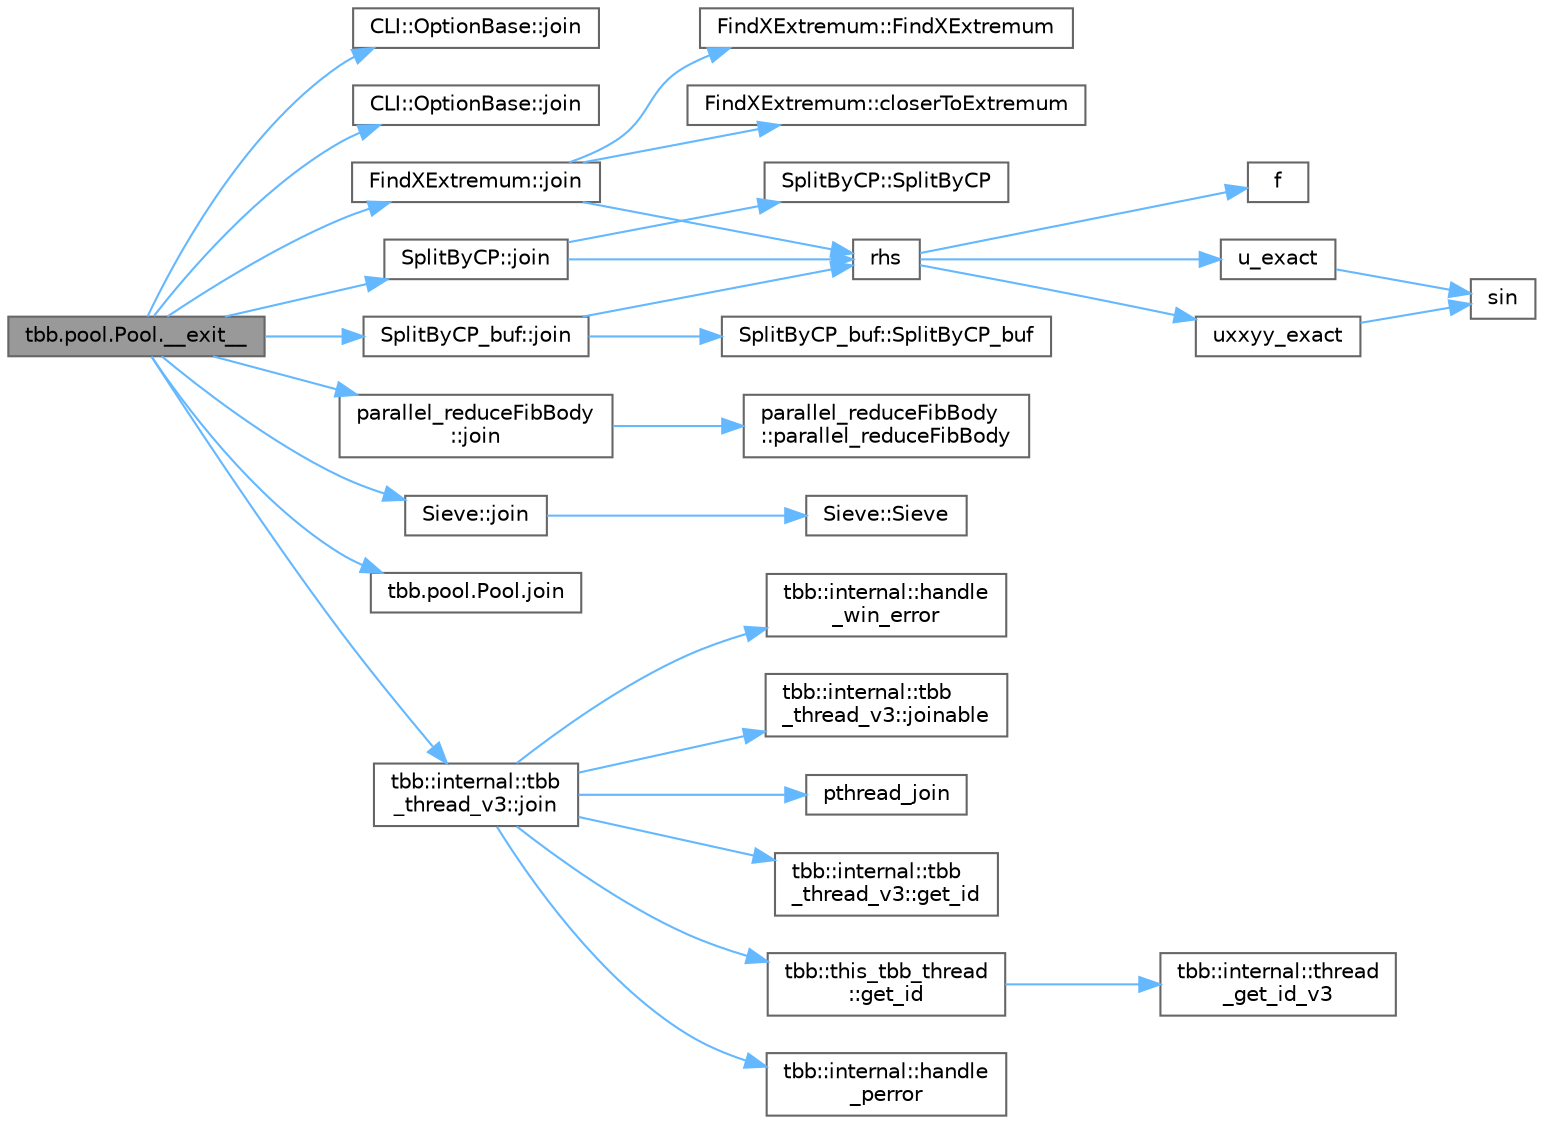 digraph "tbb.pool.Pool.__exit__"
{
 // LATEX_PDF_SIZE
  bgcolor="transparent";
  edge [fontname=Helvetica,fontsize=10,labelfontname=Helvetica,labelfontsize=10];
  node [fontname=Helvetica,fontsize=10,shape=box,height=0.2,width=0.4];
  rankdir="LR";
  Node1 [id="Node000001",label="tbb.pool.Pool.__exit__",height=0.2,width=0.4,color="gray40", fillcolor="grey60", style="filled", fontcolor="black",tooltip=" "];
  Node1 -> Node2 [id="edge31_Node000001_Node000002",color="steelblue1",style="solid",tooltip=" "];
  Node2 [id="Node000002",label="CLI::OptionBase::join",height=0.2,width=0.4,color="grey40", fillcolor="white", style="filled",URL="$class_c_l_i_1_1_option_base.html#a1c353d2455f0fc251fa8d0e98b66ea93",tooltip="Set the multi option policy to join"];
  Node1 -> Node3 [id="edge32_Node000001_Node000003",color="steelblue1",style="solid",tooltip=" "];
  Node3 [id="Node000003",label="CLI::OptionBase::join",height=0.2,width=0.4,color="grey40", fillcolor="white", style="filled",URL="$class_c_l_i_1_1_option_base.html#a2f9160afa4b72e8425bffd043be92ea6",tooltip="Set the multi option policy to join with a specific delimiter"];
  Node1 -> Node4 [id="edge33_Node000001_Node000004",color="steelblue1",style="solid",tooltip=" "];
  Node4 [id="Node000004",label="FindXExtremum::join",height=0.2,width=0.4,color="grey40", fillcolor="white", style="filled",URL="$class_find_x_extremum.html#a980cc1f34de3547ee0653efb5fbae98a",tooltip=" "];
  Node4 -> Node5 [id="edge34_Node000004_Node000005",color="steelblue1",style="solid",tooltip=" "];
  Node5 [id="Node000005",label="FindXExtremum::closerToExtremum",height=0.2,width=0.4,color="grey40", fillcolor="white", style="filled",URL="$class_find_x_extremum.html#a724334ec93d8247553e22c2499228e9f",tooltip=" "];
  Node4 -> Node6 [id="edge35_Node000004_Node000006",color="steelblue1",style="solid",tooltip=" "];
  Node6 [id="Node000006",label="FindXExtremum::FindXExtremum",height=0.2,width=0.4,color="grey40", fillcolor="white", style="filled",URL="$class_find_x_extremum.html#ac96b38ad5c7f43a420da1b6b0840d92e",tooltip=" "];
  Node4 -> Node7 [id="edge36_Node000004_Node000007",color="steelblue1",style="solid",tooltip=" "];
  Node7 [id="Node000007",label="rhs",height=0.2,width=0.4,color="grey40", fillcolor="white", style="filled",URL="$poisson_8cpp.html#a38c677f5cc4e47bc7505aef707c1bb83",tooltip=" "];
  Node7 -> Node8 [id="edge37_Node000007_Node000008",color="steelblue1",style="solid",tooltip=" "];
  Node8 [id="Node000008",label="f",height=0.2,width=0.4,color="grey40", fillcolor="white", style="filled",URL="$cxx11__tensor__map_8cpp.html#a7f507fea02198f6cb81c86640c7b1a4e",tooltip=" "];
  Node7 -> Node9 [id="edge38_Node000007_Node000009",color="steelblue1",style="solid",tooltip=" "];
  Node9 [id="Node000009",label="u_exact",height=0.2,width=0.4,color="grey40", fillcolor="white", style="filled",URL="$poisson_8cpp.html#a06fc16c4676f839f8de736a6791b6862",tooltip=" "];
  Node9 -> Node10 [id="edge39_Node000009_Node000010",color="steelblue1",style="solid",tooltip=" "];
  Node10 [id="Node000010",label="sin",height=0.2,width=0.4,color="grey40", fillcolor="white", style="filled",URL="$_array_cwise_unary_ops_8h.html#a9cfb0ea58bd813510a9e2db18a5e49f0",tooltip=" "];
  Node7 -> Node11 [id="edge40_Node000007_Node000011",color="steelblue1",style="solid",tooltip=" "];
  Node11 [id="Node000011",label="uxxyy_exact",height=0.2,width=0.4,color="grey40", fillcolor="white", style="filled",URL="$poisson_8cpp.html#a557a61cf12d143424a35123b14048a22",tooltip=" "];
  Node11 -> Node10 [id="edge41_Node000011_Node000010",color="steelblue1",style="solid",tooltip=" "];
  Node1 -> Node12 [id="edge42_Node000001_Node000012",color="steelblue1",style="solid",tooltip=" "];
  Node12 [id="Node000012",label="parallel_reduceFibBody\l::join",height=0.2,width=0.4,color="grey40", fillcolor="white", style="filled",URL="$structparallel__reduce_fib_body.html#a5191e08384a7e904cff03a4e1917ae67",tooltip="Join point"];
  Node12 -> Node13 [id="edge43_Node000012_Node000013",color="steelblue1",style="solid",tooltip=" "];
  Node13 [id="Node000013",label="parallel_reduceFibBody\l::parallel_reduceFibBody",height=0.2,width=0.4,color="grey40", fillcolor="white", style="filled",URL="$structparallel__reduce_fib_body.html#a37da689701eb7eac04b85ac3da8d4b83",tooltip="Constructor fills sum with initial matrix"];
  Node1 -> Node14 [id="edge44_Node000001_Node000014",color="steelblue1",style="solid",tooltip=" "];
  Node14 [id="Node000014",label="Sieve::join",height=0.2,width=0.4,color="grey40", fillcolor="white", style="filled",URL="$class_sieve.html#af57d0fe767f8df6027ffc68afbf78683",tooltip=" "];
  Node14 -> Node15 [id="edge45_Node000014_Node000015",color="steelblue1",style="solid",tooltip=" "];
  Node15 [id="Node000015",label="Sieve::Sieve",height=0.2,width=0.4,color="grey40", fillcolor="white", style="filled",URL="$class_sieve.html#aa3350c49b522d095c7cfddc5244e16a2",tooltip="Construct Sieve for counting primes in [0..n]."];
  Node1 -> Node16 [id="edge46_Node000001_Node000016",color="steelblue1",style="solid",tooltip=" "];
  Node16 [id="Node000016",label="SplitByCP::join",height=0.2,width=0.4,color="grey40", fillcolor="white", style="filled",URL="$class_split_by_c_p.html#a57ed9121105c5524f65d093313332543",tooltip=" "];
  Node16 -> Node7 [id="edge47_Node000016_Node000007",color="steelblue1",style="solid",tooltip=" "];
  Node16 -> Node17 [id="edge48_Node000016_Node000017",color="steelblue1",style="solid",tooltip=" "];
  Node17 [id="Node000017",label="SplitByCP::SplitByCP",height=0.2,width=0.4,color="grey40", fillcolor="white", style="filled",URL="$class_split_by_c_p.html#ae4a09f5df9ec5ef03c1665257d81294b",tooltip=" "];
  Node1 -> Node18 [id="edge49_Node000001_Node000018",color="steelblue1",style="solid",tooltip=" "];
  Node18 [id="Node000018",label="SplitByCP_buf::join",height=0.2,width=0.4,color="grey40", fillcolor="white", style="filled",URL="$class_split_by_c_p__buf.html#aa26b2bf50451fd4b09009c1ba481e379",tooltip=" "];
  Node18 -> Node7 [id="edge50_Node000018_Node000007",color="steelblue1",style="solid",tooltip=" "];
  Node18 -> Node19 [id="edge51_Node000018_Node000019",color="steelblue1",style="solid",tooltip=" "];
  Node19 [id="Node000019",label="SplitByCP_buf::SplitByCP_buf",height=0.2,width=0.4,color="grey40", fillcolor="white", style="filled",URL="$class_split_by_c_p__buf.html#ae6e24c604e94f26b35948fceab1f97cd",tooltip=" "];
  Node1 -> Node20 [id="edge52_Node000001_Node000020",color="steelblue1",style="solid",tooltip=" "];
  Node20 [id="Node000020",label="tbb.pool.Pool.join",height=0.2,width=0.4,color="grey40", fillcolor="white", style="filled",URL="$classtbb_1_1pool_1_1_pool.html#ac5adc3301a656770e8f13660b1e251aa",tooltip=" "];
  Node1 -> Node21 [id="edge53_Node000001_Node000021",color="steelblue1",style="solid",tooltip=" "];
  Node21 [id="Node000021",label="tbb::internal::tbb\l_thread_v3::join",height=0.2,width=0.4,color="grey40", fillcolor="white", style="filled",URL="$classtbb_1_1internal_1_1tbb__thread__v3.html#ab312527ce3848c27e18eedbf881fb943",tooltip="The completion of the thread represented by *this happens before join() returns."];
  Node21 -> Node22 [id="edge54_Node000021_Node000022",color="steelblue1",style="solid",tooltip=" "];
  Node22 [id="Node000022",label="tbb::internal::tbb\l_thread_v3::get_id",height=0.2,width=0.4,color="grey40", fillcolor="white", style="filled",URL="$classtbb_1_1internal_1_1tbb__thread__v3.html#ae98915bfeccaa90d6f13add0ee1ab33a",tooltip=" "];
  Node21 -> Node23 [id="edge55_Node000021_Node000023",color="steelblue1",style="solid",tooltip=" "];
  Node23 [id="Node000023",label="tbb::this_tbb_thread\l::get_id",height=0.2,width=0.4,color="grey40", fillcolor="white", style="filled",URL="$namespacetbb_1_1this__tbb__thread.html#aca0255d2952986275a6f2575118f822f",tooltip=" "];
  Node23 -> Node24 [id="edge56_Node000023_Node000024",color="steelblue1",style="solid",tooltip=" "];
  Node24 [id="Node000024",label="tbb::internal::thread\l_get_id_v3",height=0.2,width=0.4,color="grey40", fillcolor="white", style="filled",URL="$namespacetbb_1_1internal.html#a7444a8c52dd26ba57c04aa00482b9ef9",tooltip=" "];
  Node21 -> Node25 [id="edge57_Node000021_Node000025",color="steelblue1",style="solid",tooltip=" "];
  Node25 [id="Node000025",label="tbb::internal::handle\l_perror",height=0.2,width=0.4,color="grey40", fillcolor="white", style="filled",URL="$namespacetbb_1_1internal.html#a63370f16962aa553990e43ad197231b9",tooltip=" "];
  Node21 -> Node26 [id="edge58_Node000021_Node000026",color="steelblue1",style="solid",tooltip=" "];
  Node26 [id="Node000026",label="tbb::internal::handle\l_win_error",height=0.2,width=0.4,color="grey40", fillcolor="white", style="filled",URL="$namespacetbb_1_1internal.html#ab4841a5edb13e2982963a55e900a4812",tooltip="Throws std::runtime_error with what() returning error_code description prefixed with aux_info"];
  Node21 -> Node27 [id="edge59_Node000021_Node000027",color="steelblue1",style="solid",tooltip=" "];
  Node27 [id="Node000027",label="tbb::internal::tbb\l_thread_v3::joinable",height=0.2,width=0.4,color="grey40", fillcolor="white", style="filled",URL="$classtbb_1_1internal_1_1tbb__thread__v3.html#a4ddee0e2030f8fa947fd93f403178104",tooltip=" "];
  Node21 -> Node28 [id="edge60_Node000021_Node000028",color="steelblue1",style="solid",tooltip=" "];
  Node28 [id="Node000028",label="pthread_join",height=0.2,width=0.4,color="grey40", fillcolor="white", style="filled",URL="$pthread__minport__windows_8h.html#ab55b290bca62946e18d5eb3c7a1c5114",tooltip=" "];
}
